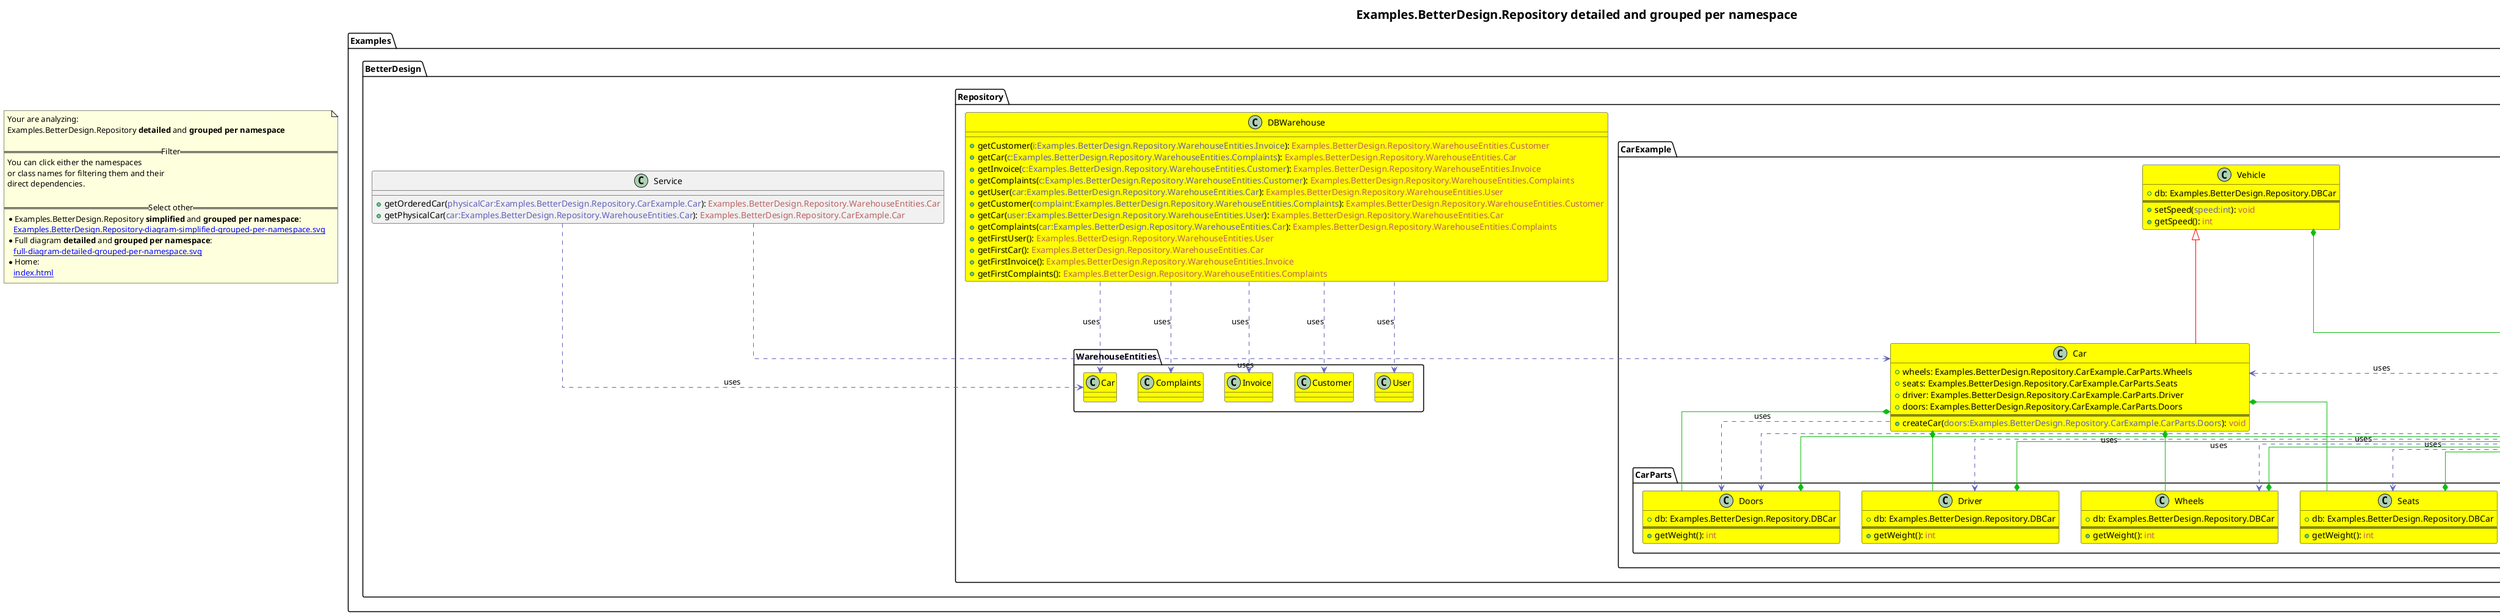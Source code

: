 @startuml
skinparam linetype ortho
title <size:20>Examples.BetterDesign.Repository **detailed** and **grouped per namespace**</size>
note "Your are analyzing:\nExamples.BetterDesign.Repository **detailed** and **grouped per namespace**\n\n==Filter==\nYou can click either the namespaces \nor class names for filtering them and their\ndirect dependencies.\n\n==Select other==\n* Examples.BetterDesign.Repository **simplified** and **grouped per namespace**:\n   [[Examples.BetterDesign.Repository-diagram-simplified-grouped-per-namespace.svg]]\n* Full diagram **detailed** and **grouped per namespace**:\n   [[full-diagram-detailed-grouped-per-namespace.svg]]\n* Home:\n   [[index.html]]" as FloatingNote
namespace Examples [[Examples-diagram-detailed-grouped-per-namespace.svg]] {
namespace Examples.BetterDesign [[Examples.BetterDesign-diagram-detailed-grouped-per-namespace.svg]] {
  class Examples.BetterDesign.Service [[Examples.BetterDesign.Service-diagram-detailed-grouped-per-namespace.svg]]  {
    + getOrderedCar(<font color="6060BB">physicalCar:Examples.BetterDesign.Repository.CarExample.Car</font>): <font color="BB6060">Examples.BetterDesign.Repository.WarehouseEntities.Car</font>
    + getPhysicalCar(<font color="6060BB">car:Examples.BetterDesign.Repository.WarehouseEntities.Car</font>): <font color="BB6060">Examples.BetterDesign.Repository.CarExample.Car</font>
  }
'Compared namespace Examples.BetterDesign [[Examples.BetterDesign-diagram-detailed-grouped-per-namespace.svg]] { with last element of   }
' Closing all previous_sub_namespace_list namespace None because file analysis is finished.
' Closing namespace BetterDesign
}
' Closing namespace Examples
}
namespace Examples [[Examples-diagram-detailed-grouped-per-namespace.svg]] {
namespace Examples.BetterDesign [[Examples.BetterDesign-diagram-detailed-grouped-per-namespace.svg]] {
namespace Examples.BetterDesign.Repository [[Examples.BetterDesign.Repository-diagram-detailed-grouped-per-namespace.svg]] {
    class Examples.BetterDesign.Repository.DBCar [[Examples.BetterDesign.Repository.DBCar-diagram-detailed-grouped-per-namespace.svg]] #yellow {
      + getCarsForDriver(<font color="6060BB">driver:Examples.BetterDesign.Repository.CarExample.CarParts.Driver</font>): <font color="BB6060">String</font>
      + updateCar(<font color="6060BB">car:Examples.BetterDesign.Repository.CarExample.Car, seats:Examples.BetterDesign.Repository.CarExample.CarParts.Seats</font>): <font color="BB6060">void</font>
      + updateCar(<font color="6060BB">car:Examples.BetterDesign.Repository.CarExample.Car, doors:Examples.BetterDesign.Repository.CarExample.CarParts.Doors</font>): <font color="BB6060">void</font>
      + sellCarTo(<font color="6060BB">car:Examples.BetterDesign.Repository.CarExample.Car, driver:Examples.BetterDesign.Repository.CarExample.CarParts.Driver</font>): <font color="BB6060">void</font>
      + getCar(<font color="6060BB">d:Examples.BetterDesign.Repository.CarExample.CarParts.Driver</font>): <font color="BB6060">Examples.BetterDesign.Repository.CarExample.Car</font>
      + getDriver(<font color="6060BB">c:Examples.BetterDesign.Repository.CarExample.Car</font>): <font color="BB6060">Examples.BetterDesign.Repository.CarExample.CarParts.Driver</font>
      + getWheels(<font color="6060BB">c:Examples.BetterDesign.Repository.CarExample.Car</font>): <font color="BB6060">Examples.BetterDesign.Repository.CarExample.CarParts.Wheels</font>
      + getDoors(<font color="6060BB">c:Examples.BetterDesign.Repository.CarExample.Car</font>): <font color="BB6060">Examples.BetterDesign.Repository.CarExample.CarParts.Doors</font>
      + getSeats(<font color="6060BB">c:Examples.BetterDesign.Repository.CarExample.Car</font>): <font color="BB6060">Examples.BetterDesign.Repository.CarExample.CarParts.Seats</font>
    }
    class Examples.BetterDesign.Repository.DBWarehouse [[Examples.BetterDesign.Repository.DBWarehouse-diagram-detailed-grouped-per-namespace.svg]] #yellow {
      + getCustomer(<font color="6060BB">i:Examples.BetterDesign.Repository.WarehouseEntities.Invoice</font>): <font color="BB6060">Examples.BetterDesign.Repository.WarehouseEntities.Customer</font>
      + getCar(<font color="6060BB">c:Examples.BetterDesign.Repository.WarehouseEntities.Complaints</font>): <font color="BB6060">Examples.BetterDesign.Repository.WarehouseEntities.Car</font>
      + getInvoice(<font color="6060BB">c:Examples.BetterDesign.Repository.WarehouseEntities.Customer</font>): <font color="BB6060">Examples.BetterDesign.Repository.WarehouseEntities.Invoice</font>
      + getComplaints(<font color="6060BB">c:Examples.BetterDesign.Repository.WarehouseEntities.Customer</font>): <font color="BB6060">Examples.BetterDesign.Repository.WarehouseEntities.Complaints</font>
      + getUser(<font color="6060BB">car:Examples.BetterDesign.Repository.WarehouseEntities.Car</font>): <font color="BB6060">Examples.BetterDesign.Repository.WarehouseEntities.User</font>
      + getCustomer(<font color="6060BB">complaint:Examples.BetterDesign.Repository.WarehouseEntities.Complaints</font>): <font color="BB6060">Examples.BetterDesign.Repository.WarehouseEntities.Customer</font>
      + getCar(<font color="6060BB">user:Examples.BetterDesign.Repository.WarehouseEntities.User</font>): <font color="BB6060">Examples.BetterDesign.Repository.WarehouseEntities.Car</font>
      + getComplaints(<font color="6060BB">car:Examples.BetterDesign.Repository.WarehouseEntities.Car</font>): <font color="BB6060">Examples.BetterDesign.Repository.WarehouseEntities.Complaints</font>
      + getFirstUser(<font color="6060BB"></font>): <font color="BB6060">Examples.BetterDesign.Repository.WarehouseEntities.User</font>
      + getFirstCar(<font color="6060BB"></font>): <font color="BB6060">Examples.BetterDesign.Repository.WarehouseEntities.Car</font>
      + getFirstInvoice(<font color="6060BB"></font>): <font color="BB6060">Examples.BetterDesign.Repository.WarehouseEntities.Invoice</font>
      + getFirstComplaints(<font color="6060BB"></font>): <font color="BB6060">Examples.BetterDesign.Repository.WarehouseEntities.Complaints</font>
    }
'Compared namespace Examples.BetterDesign.Repository [[Examples.BetterDesign.Repository-diagram-detailed-grouped-per-namespace.svg]] { with last element of     }
' Closing all previous_sub_namespace_list namespace None because file analysis is finished.
' Closing namespace Repository
}
' Closing namespace BetterDesign
}
' Closing namespace Examples
}
namespace Examples [[Examples-diagram-detailed-grouped-per-namespace.svg]] {
namespace Examples.BetterDesign [[Examples.BetterDesign-diagram-detailed-grouped-per-namespace.svg]] {
namespace Examples.BetterDesign.Repository [[Examples.BetterDesign.Repository-diagram-detailed-grouped-per-namespace.svg]] {
namespace Examples.BetterDesign.Repository.CarExample [[Examples.BetterDesign.Repository.CarExample-diagram-detailed-grouped-per-namespace.svg]] {
      class Examples.BetterDesign.Repository.CarExample.Car [[Examples.BetterDesign.Repository.CarExample.Car-diagram-detailed-grouped-per-namespace.svg]] #yellow {
        + wheels: Examples.BetterDesign.Repository.CarExample.CarParts.Wheels
        + seats: Examples.BetterDesign.Repository.CarExample.CarParts.Seats
        + driver: Examples.BetterDesign.Repository.CarExample.CarParts.Driver
        + doors: Examples.BetterDesign.Repository.CarExample.CarParts.Doors
==
        + createCar(<font color="6060BB">doors:Examples.BetterDesign.Repository.CarExample.CarParts.Doors</font>): <font color="BB6060">void</font>
      }
      class Examples.BetterDesign.Repository.CarExample.Vehicle [[Examples.BetterDesign.Repository.CarExample.Vehicle-diagram-detailed-grouped-per-namespace.svg]] #yellow {
        + db: Examples.BetterDesign.Repository.DBCar
==
        + setSpeed(<font color="6060BB">speed:int</font>): <font color="BB6060">void</font>
        + getSpeed(<font color="6060BB"></font>): <font color="BB6060">int</font>
      }
'Compared namespace Examples.BetterDesign.Repository.CarExample [[Examples.BetterDesign.Repository.CarExample-diagram-detailed-grouped-per-namespace.svg]] { with last element of       }
' Closing all previous_sub_namespace_list namespace None because file analysis is finished.
' Closing namespace CarExample
}
' Closing namespace Repository
}
' Closing namespace BetterDesign
}
' Closing namespace Examples
}
namespace Examples [[Examples-diagram-detailed-grouped-per-namespace.svg]] {
namespace Examples.BetterDesign [[Examples.BetterDesign-diagram-detailed-grouped-per-namespace.svg]] {
namespace Examples.BetterDesign.Repository [[Examples.BetterDesign.Repository-diagram-detailed-grouped-per-namespace.svg]] {
namespace Examples.BetterDesign.Repository.CarExample [[Examples.BetterDesign.Repository.CarExample-diagram-detailed-grouped-per-namespace.svg]] {
namespace Examples.BetterDesign.Repository.CarExample.CarParts [[Examples.BetterDesign.Repository.CarExample.CarParts-diagram-detailed-grouped-per-namespace.svg]] {
        class Examples.BetterDesign.Repository.CarExample.CarParts.Driver [[Examples.BetterDesign.Repository.CarExample.CarParts.Driver-diagram-detailed-grouped-per-namespace.svg]] #yellow {
          + db: Examples.BetterDesign.Repository.DBCar
==
          + getWeight(<font color="6060BB"></font>): <font color="BB6060">int</font>
        }
        class Examples.BetterDesign.Repository.CarExample.CarParts.Seats [[Examples.BetterDesign.Repository.CarExample.CarParts.Seats-diagram-detailed-grouped-per-namespace.svg]] #yellow {
          + db: Examples.BetterDesign.Repository.DBCar
==
          + getWeight(<font color="6060BB"></font>): <font color="BB6060">int</font>
        }
        class Examples.BetterDesign.Repository.CarExample.CarParts.Doors [[Examples.BetterDesign.Repository.CarExample.CarParts.Doors-diagram-detailed-grouped-per-namespace.svg]] #yellow {
          + db: Examples.BetterDesign.Repository.DBCar
==
          + getWeight(<font color="6060BB"></font>): <font color="BB6060">int</font>
        }
        class Examples.BetterDesign.Repository.CarExample.CarParts.Wheels [[Examples.BetterDesign.Repository.CarExample.CarParts.Wheels-diagram-detailed-grouped-per-namespace.svg]] #yellow {
          + db: Examples.BetterDesign.Repository.DBCar
==
          + getWeight(<font color="6060BB"></font>): <font color="BB6060">int</font>
        }
'Compared namespace Examples.BetterDesign.Repository.CarExample.CarParts [[Examples.BetterDesign.Repository.CarExample.CarParts-diagram-detailed-grouped-per-namespace.svg]] { with last element of         }
' Closing all previous_sub_namespace_list namespace None because file analysis is finished.
' Closing namespace CarParts
}
' Closing namespace CarExample
}
' Closing namespace Repository
}
' Closing namespace BetterDesign
}
' Closing namespace Examples
}
namespace Examples [[Examples-diagram-detailed-grouped-per-namespace.svg]] {
namespace Examples.BetterDesign [[Examples.BetterDesign-diagram-detailed-grouped-per-namespace.svg]] {
namespace Examples.BetterDesign.Repository [[Examples.BetterDesign.Repository-diagram-detailed-grouped-per-namespace.svg]] {
namespace Examples.BetterDesign.Repository.WarehouseEntities [[Examples.BetterDesign.Repository.WarehouseEntities-diagram-detailed-grouped-per-namespace.svg]] {
      class Examples.BetterDesign.Repository.WarehouseEntities.Customer [[Examples.BetterDesign.Repository.WarehouseEntities.Customer-diagram-detailed-grouped-per-namespace.svg]] #yellow {
      }
      class Examples.BetterDesign.Repository.WarehouseEntities.Invoice [[Examples.BetterDesign.Repository.WarehouseEntities.Invoice-diagram-detailed-grouped-per-namespace.svg]] #yellow {
      }
      class Examples.BetterDesign.Repository.WarehouseEntities.Car [[Examples.BetterDesign.Repository.WarehouseEntities.Car-diagram-detailed-grouped-per-namespace.svg]] #yellow {
      }
      class Examples.BetterDesign.Repository.WarehouseEntities.Complaints [[Examples.BetterDesign.Repository.WarehouseEntities.Complaints-diagram-detailed-grouped-per-namespace.svg]] #yellow {
      }
      class Examples.BetterDesign.Repository.WarehouseEntities.User [[Examples.BetterDesign.Repository.WarehouseEntities.User-diagram-detailed-grouped-per-namespace.svg]] #yellow {
      }
'Compared namespace Examples.BetterDesign.Repository.WarehouseEntities [[Examples.BetterDesign.Repository.WarehouseEntities-diagram-detailed-grouped-per-namespace.svg]] { with last element of       }
' Closing all previous_sub_namespace_list namespace None because file analysis is finished.
' Closing namespace WarehouseEntities
}
' Closing namespace Repository
}
' Closing namespace BetterDesign
}
' Closing namespace Examples
}
 ' *************************************** 
 ' *************************************** 
 ' *************************************** 
' Class relations extracted from namespace:
' Examples.BetterDesign
Examples.BetterDesign.Service .[#6060BB].> Examples.BetterDesign.Repository.WarehouseEntities.Car  : uses 
Examples.BetterDesign.Service .[#6060BB].> Examples.BetterDesign.Repository.CarExample.Car  : uses 
' Class relations extracted from namespace:
' Examples.BetterDesign.Repository
Examples.BetterDesign.Repository.DBCar .[#6060BB].> Examples.BetterDesign.Repository.CarExample.CarParts.Driver  : uses 
Examples.BetterDesign.Repository.DBCar .[#6060BB].> Examples.BetterDesign.Repository.CarExample.Car  : uses 
Examples.BetterDesign.Repository.DBCar .[#6060BB].> Examples.BetterDesign.Repository.CarExample.CarParts.Seats  : uses 
Examples.BetterDesign.Repository.DBCar .[#6060BB].> Examples.BetterDesign.Repository.CarExample.CarParts.Doors  : uses 
Examples.BetterDesign.Repository.DBCar .[#6060BB].> Examples.BetterDesign.Repository.CarExample.CarParts.Wheels  : uses 
Examples.BetterDesign.Repository.DBWarehouse .[#6060BB].> Examples.BetterDesign.Repository.WarehouseEntities.Customer  : uses 
Examples.BetterDesign.Repository.DBWarehouse .[#6060BB].> Examples.BetterDesign.Repository.WarehouseEntities.Invoice  : uses 
Examples.BetterDesign.Repository.DBWarehouse .[#6060BB].> Examples.BetterDesign.Repository.WarehouseEntities.Car  : uses 
Examples.BetterDesign.Repository.DBWarehouse .[#6060BB].> Examples.BetterDesign.Repository.WarehouseEntities.Complaints  : uses 
Examples.BetterDesign.Repository.DBWarehouse .[#6060BB].> Examples.BetterDesign.Repository.WarehouseEntities.User  : uses 
' Class relations extracted from namespace:
' Examples.BetterDesign.Repository.CarExample
Examples.BetterDesign.Repository.CarExample.Vehicle <|-[#red]- Examples.BetterDesign.Repository.CarExample.Car
Examples.BetterDesign.Repository.CarExample.Car *-[#10BB10]- Examples.BetterDesign.Repository.CarExample.CarParts.Wheels 
Examples.BetterDesign.Repository.CarExample.Car *-[#10BB10]- Examples.BetterDesign.Repository.CarExample.CarParts.Seats 
Examples.BetterDesign.Repository.CarExample.Car *-[#10BB10]- Examples.BetterDesign.Repository.CarExample.CarParts.Driver 
Examples.BetterDesign.Repository.CarExample.Car *-[#10BB10]- Examples.BetterDesign.Repository.CarExample.CarParts.Doors 
Examples.BetterDesign.Repository.CarExample.Car .[#6060BB].> Examples.BetterDesign.Repository.CarExample.CarParts.Doors  : uses 
Examples.BetterDesign.Repository.CarExample.Vehicle *-[#10BB10]- Examples.BetterDesign.Repository.DBCar 
' Class relations extracted from namespace:
' Examples.BetterDesign.Repository.CarExample.CarParts
Examples.BetterDesign.Repository.CarExample.CarParts.Driver *-[#10BB10]- Examples.BetterDesign.Repository.DBCar 
Examples.BetterDesign.Repository.CarExample.CarParts.Seats *-[#10BB10]- Examples.BetterDesign.Repository.DBCar 
Examples.BetterDesign.Repository.CarExample.CarParts.Doors *-[#10BB10]- Examples.BetterDesign.Repository.DBCar 
Examples.BetterDesign.Repository.CarExample.CarParts.Wheels *-[#10BB10]- Examples.BetterDesign.Repository.DBCar 
' Class relations extracted from namespace:
' Examples.BetterDesign.Repository.WarehouseEntities
@enduml